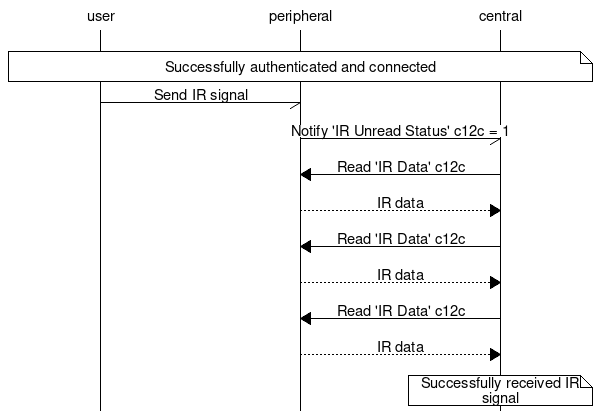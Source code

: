 msc {
    # entities
    user, peripheral, central;

    # space
    |||;

    user note central [label = "Successfully authenticated and connected"];

    user -> peripheral [label = "Send IR signal"];
    peripheral -> central [label = "Notify 'IR Unread Status' c12c = 1"];

    peripheral <= central [label = "Read 'IR Data' c12c"];
    peripheral >> central [label = "IR data"];
    peripheral <= central [label = "Read 'IR Data' c12c"];
    peripheral >> central [label = "IR data"];
    peripheral <= central [label = "Read 'IR Data' c12c"];
    peripheral >> central [label = "IR data"];

    central note central [label = "Successfully received IR signal"];
}

